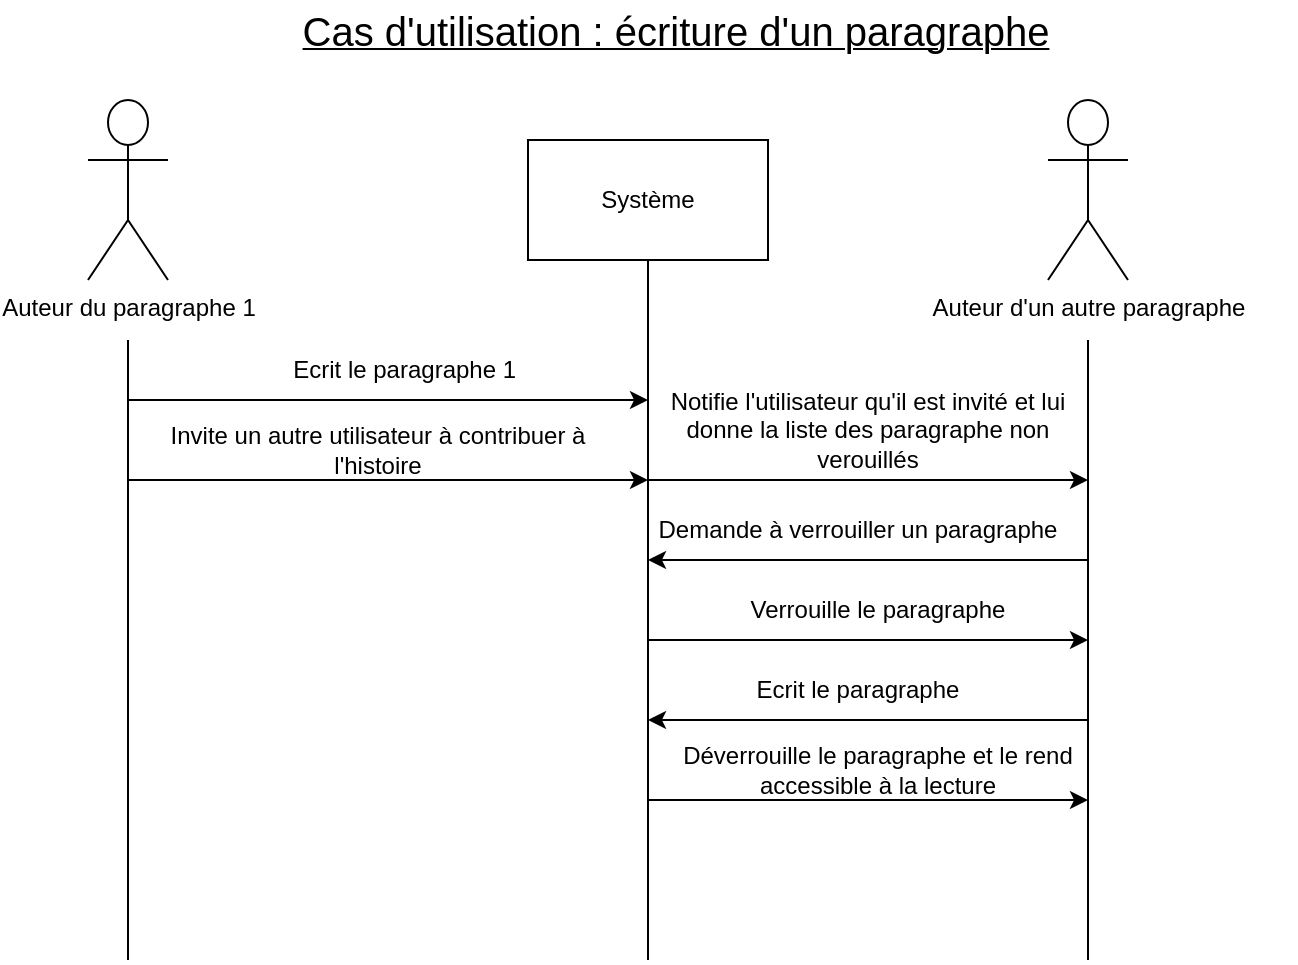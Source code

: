 <mxfile version="17.4.5" type="device"><diagram id="iV6rEoEqd4hpa-TK6i14" name="Page-1"><mxGraphModel dx="979" dy="566" grid="1" gridSize="10" guides="1" tooltips="1" connect="1" arrows="1" fold="1" page="1" pageScale="1" pageWidth="827" pageHeight="1169" math="0" shadow="0"><root><mxCell id="0"/><mxCell id="1" parent="0"/><mxCell id="f5ik78y5eX3vxOEeBB_w-1" value="Auteur du paragraphe 1" style="shape=umlActor;verticalLabelPosition=bottom;verticalAlign=top;html=1;outlineConnect=0;" vertex="1" parent="1"><mxGeometry x="120" y="50" width="40" height="90" as="geometry"/></mxCell><mxCell id="f5ik78y5eX3vxOEeBB_w-2" value="Système" style="rounded=0;whiteSpace=wrap;html=1;" vertex="1" parent="1"><mxGeometry x="340" y="70" width="120" height="60" as="geometry"/></mxCell><mxCell id="f5ik78y5eX3vxOEeBB_w-3" value="Auteur d'un autre paragraphe&lt;br&gt;" style="shape=umlActor;verticalLabelPosition=bottom;verticalAlign=top;html=1;outlineConnect=0;" vertex="1" parent="1"><mxGeometry x="600" y="50" width="40" height="90" as="geometry"/></mxCell><mxCell id="f5ik78y5eX3vxOEeBB_w-6" value="" style="endArrow=none;html=1;rounded=0;entryX=0.5;entryY=1;entryDx=0;entryDy=0;" edge="1" parent="1" target="f5ik78y5eX3vxOEeBB_w-2"><mxGeometry width="50" height="50" relative="1" as="geometry"><mxPoint x="400" y="480" as="sourcePoint"/><mxPoint x="440" y="270" as="targetPoint"/></mxGeometry></mxCell><mxCell id="f5ik78y5eX3vxOEeBB_w-7" value="" style="endArrow=none;html=1;rounded=0;" edge="1" parent="1"><mxGeometry width="50" height="50" relative="1" as="geometry"><mxPoint x="140" y="480" as="sourcePoint"/><mxPoint x="140" y="170" as="targetPoint"/></mxGeometry></mxCell><mxCell id="f5ik78y5eX3vxOEeBB_w-8" value="" style="endArrow=none;html=1;rounded=0;" edge="1" parent="1"><mxGeometry width="50" height="50" relative="1" as="geometry"><mxPoint x="620" y="480" as="sourcePoint"/><mxPoint x="620" y="170" as="targetPoint"/></mxGeometry></mxCell><mxCell id="f5ik78y5eX3vxOEeBB_w-9" value="" style="endArrow=classic;html=1;rounded=0;" edge="1" parent="1"><mxGeometry width="50" height="50" relative="1" as="geometry"><mxPoint x="140" y="200" as="sourcePoint"/><mxPoint x="400" y="200" as="targetPoint"/></mxGeometry></mxCell><mxCell id="f5ik78y5eX3vxOEeBB_w-10" value="Ecrit le paragraphe 1&amp;nbsp;" style="text;html=1;strokeColor=none;fillColor=none;align=center;verticalAlign=middle;whiteSpace=wrap;rounded=0;" vertex="1" parent="1"><mxGeometry x="200" y="180" width="160" height="10" as="geometry"/></mxCell><mxCell id="f5ik78y5eX3vxOEeBB_w-11" value="" style="endArrow=classic;html=1;rounded=0;" edge="1" parent="1"><mxGeometry width="50" height="50" relative="1" as="geometry"><mxPoint x="140" y="240" as="sourcePoint"/><mxPoint x="400" y="240" as="targetPoint"/></mxGeometry></mxCell><mxCell id="f5ik78y5eX3vxOEeBB_w-12" value="Invite un autre utilisateur à contribuer à l'histoire" style="text;html=1;strokeColor=none;fillColor=none;align=center;verticalAlign=middle;whiteSpace=wrap;rounded=0;" vertex="1" parent="1"><mxGeometry x="140" y="210" width="250" height="30" as="geometry"/></mxCell><mxCell id="f5ik78y5eX3vxOEeBB_w-13" value="" style="endArrow=classic;html=1;rounded=0;" edge="1" parent="1"><mxGeometry width="50" height="50" relative="1" as="geometry"><mxPoint x="400" y="240" as="sourcePoint"/><mxPoint x="620" y="240" as="targetPoint"/></mxGeometry></mxCell><mxCell id="f5ik78y5eX3vxOEeBB_w-14" value="Notifie l'utilisateur qu'il est invité et lui donne la liste des paragraphe non verouillés" style="text;html=1;strokeColor=none;fillColor=none;align=center;verticalAlign=middle;whiteSpace=wrap;rounded=0;" vertex="1" parent="1"><mxGeometry x="410" y="200" width="200" height="30" as="geometry"/></mxCell><mxCell id="f5ik78y5eX3vxOEeBB_w-15" value="" style="endArrow=classic;html=1;rounded=0;" edge="1" parent="1"><mxGeometry width="50" height="50" relative="1" as="geometry"><mxPoint x="620" y="280" as="sourcePoint"/><mxPoint x="400" y="280" as="targetPoint"/></mxGeometry></mxCell><mxCell id="f5ik78y5eX3vxOEeBB_w-17" value="Demande à verrouiller un paragraphe" style="text;html=1;strokeColor=none;fillColor=none;align=center;verticalAlign=middle;whiteSpace=wrap;rounded=0;" vertex="1" parent="1"><mxGeometry x="400" y="250" width="210" height="30" as="geometry"/></mxCell><mxCell id="f5ik78y5eX3vxOEeBB_w-18" value="" style="endArrow=classic;html=1;rounded=0;" edge="1" parent="1"><mxGeometry width="50" height="50" relative="1" as="geometry"><mxPoint x="400" y="320" as="sourcePoint"/><mxPoint x="620" y="320" as="targetPoint"/></mxGeometry></mxCell><mxCell id="f5ik78y5eX3vxOEeBB_w-20" value="Verrouille le paragraphe" style="text;html=1;strokeColor=none;fillColor=none;align=center;verticalAlign=middle;whiteSpace=wrap;rounded=0;" vertex="1" parent="1"><mxGeometry x="440" y="290" width="150" height="30" as="geometry"/></mxCell><mxCell id="f5ik78y5eX3vxOEeBB_w-21" value="" style="endArrow=classic;html=1;rounded=0;" edge="1" parent="1"><mxGeometry width="50" height="50" relative="1" as="geometry"><mxPoint x="620" y="360" as="sourcePoint"/><mxPoint x="400" y="360" as="targetPoint"/></mxGeometry></mxCell><mxCell id="f5ik78y5eX3vxOEeBB_w-23" value="Ecrit le paragraphe" style="text;html=1;strokeColor=none;fillColor=none;align=center;verticalAlign=middle;whiteSpace=wrap;rounded=0;" vertex="1" parent="1"><mxGeometry x="425" y="330" width="160" height="30" as="geometry"/></mxCell><mxCell id="f5ik78y5eX3vxOEeBB_w-24" value="" style="endArrow=classic;html=1;rounded=0;" edge="1" parent="1"><mxGeometry width="50" height="50" relative="1" as="geometry"><mxPoint x="400" y="400" as="sourcePoint"/><mxPoint x="620" y="400" as="targetPoint"/></mxGeometry></mxCell><mxCell id="f5ik78y5eX3vxOEeBB_w-26" value="Déverrouille le paragraphe et le rend accessible à la lecture" style="text;html=1;strokeColor=none;fillColor=none;align=center;verticalAlign=middle;whiteSpace=wrap;rounded=0;" vertex="1" parent="1"><mxGeometry x="415" y="370" width="200" height="30" as="geometry"/></mxCell><mxCell id="f5ik78y5eX3vxOEeBB_w-27" value="&lt;u&gt;&lt;font style=&quot;font-size: 20px&quot;&gt;Cas d'utilisation : écriture d'un paragraphe&lt;/font&gt;&lt;/u&gt;" style="text;html=1;strokeColor=none;fillColor=none;align=center;verticalAlign=middle;whiteSpace=wrap;rounded=0;" vertex="1" parent="1"><mxGeometry x="104" width="620" height="30" as="geometry"/></mxCell></root></mxGraphModel></diagram></mxfile>